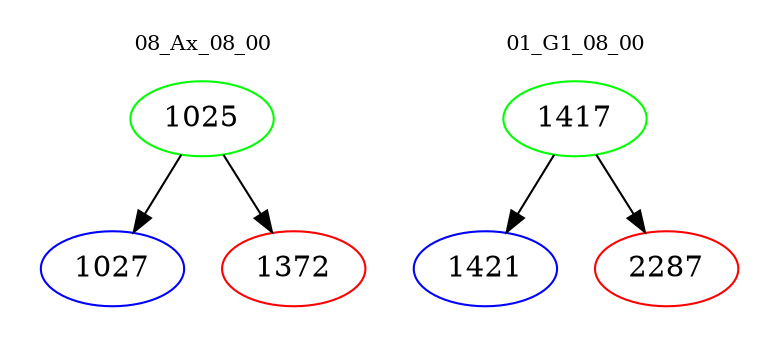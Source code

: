 digraph{
subgraph cluster_0 {
color = white
label = "08_Ax_08_00";
fontsize=10;
T0_1025 [label="1025", color="green"]
T0_1025 -> T0_1027 [color="black"]
T0_1027 [label="1027", color="blue"]
T0_1025 -> T0_1372 [color="black"]
T0_1372 [label="1372", color="red"]
}
subgraph cluster_1 {
color = white
label = "01_G1_08_00";
fontsize=10;
T1_1417 [label="1417", color="green"]
T1_1417 -> T1_1421 [color="black"]
T1_1421 [label="1421", color="blue"]
T1_1417 -> T1_2287 [color="black"]
T1_2287 [label="2287", color="red"]
}
}
